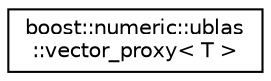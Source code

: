 digraph "Graphical Class Hierarchy"
{
  edge [fontname="Helvetica",fontsize="10",labelfontname="Helvetica",labelfontsize="10"];
  node [fontname="Helvetica",fontsize="10",shape=record];
  rankdir="LR";
  Node1 [label="boost::numeric::ublas\l::vector_proxy\< T \>",height=0.2,width=0.4,color="black", fillcolor="white", style="filled",URL="$classboost_1_1numeric_1_1ublas_1_1vector__proxy.html",tooltip="Will serve as an interface class between the 3 proxies and the user. "];
}
